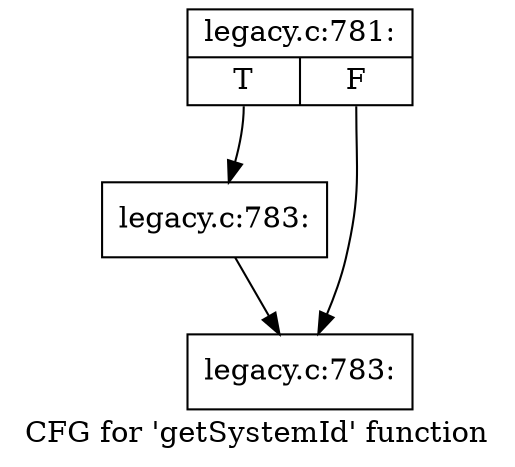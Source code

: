 digraph "CFG for 'getSystemId' function" {
	label="CFG for 'getSystemId' function";

	Node0x48ea480 [shape=record,label="{legacy.c:781:|{<s0>T|<s1>F}}"];
	Node0x48ea480:s0 -> Node0x48e9690;
	Node0x48ea480:s1 -> Node0x48e96e0;
	Node0x48e9690 [shape=record,label="{legacy.c:783:}"];
	Node0x48e9690 -> Node0x48e96e0;
	Node0x48e96e0 [shape=record,label="{legacy.c:783:}"];
}
